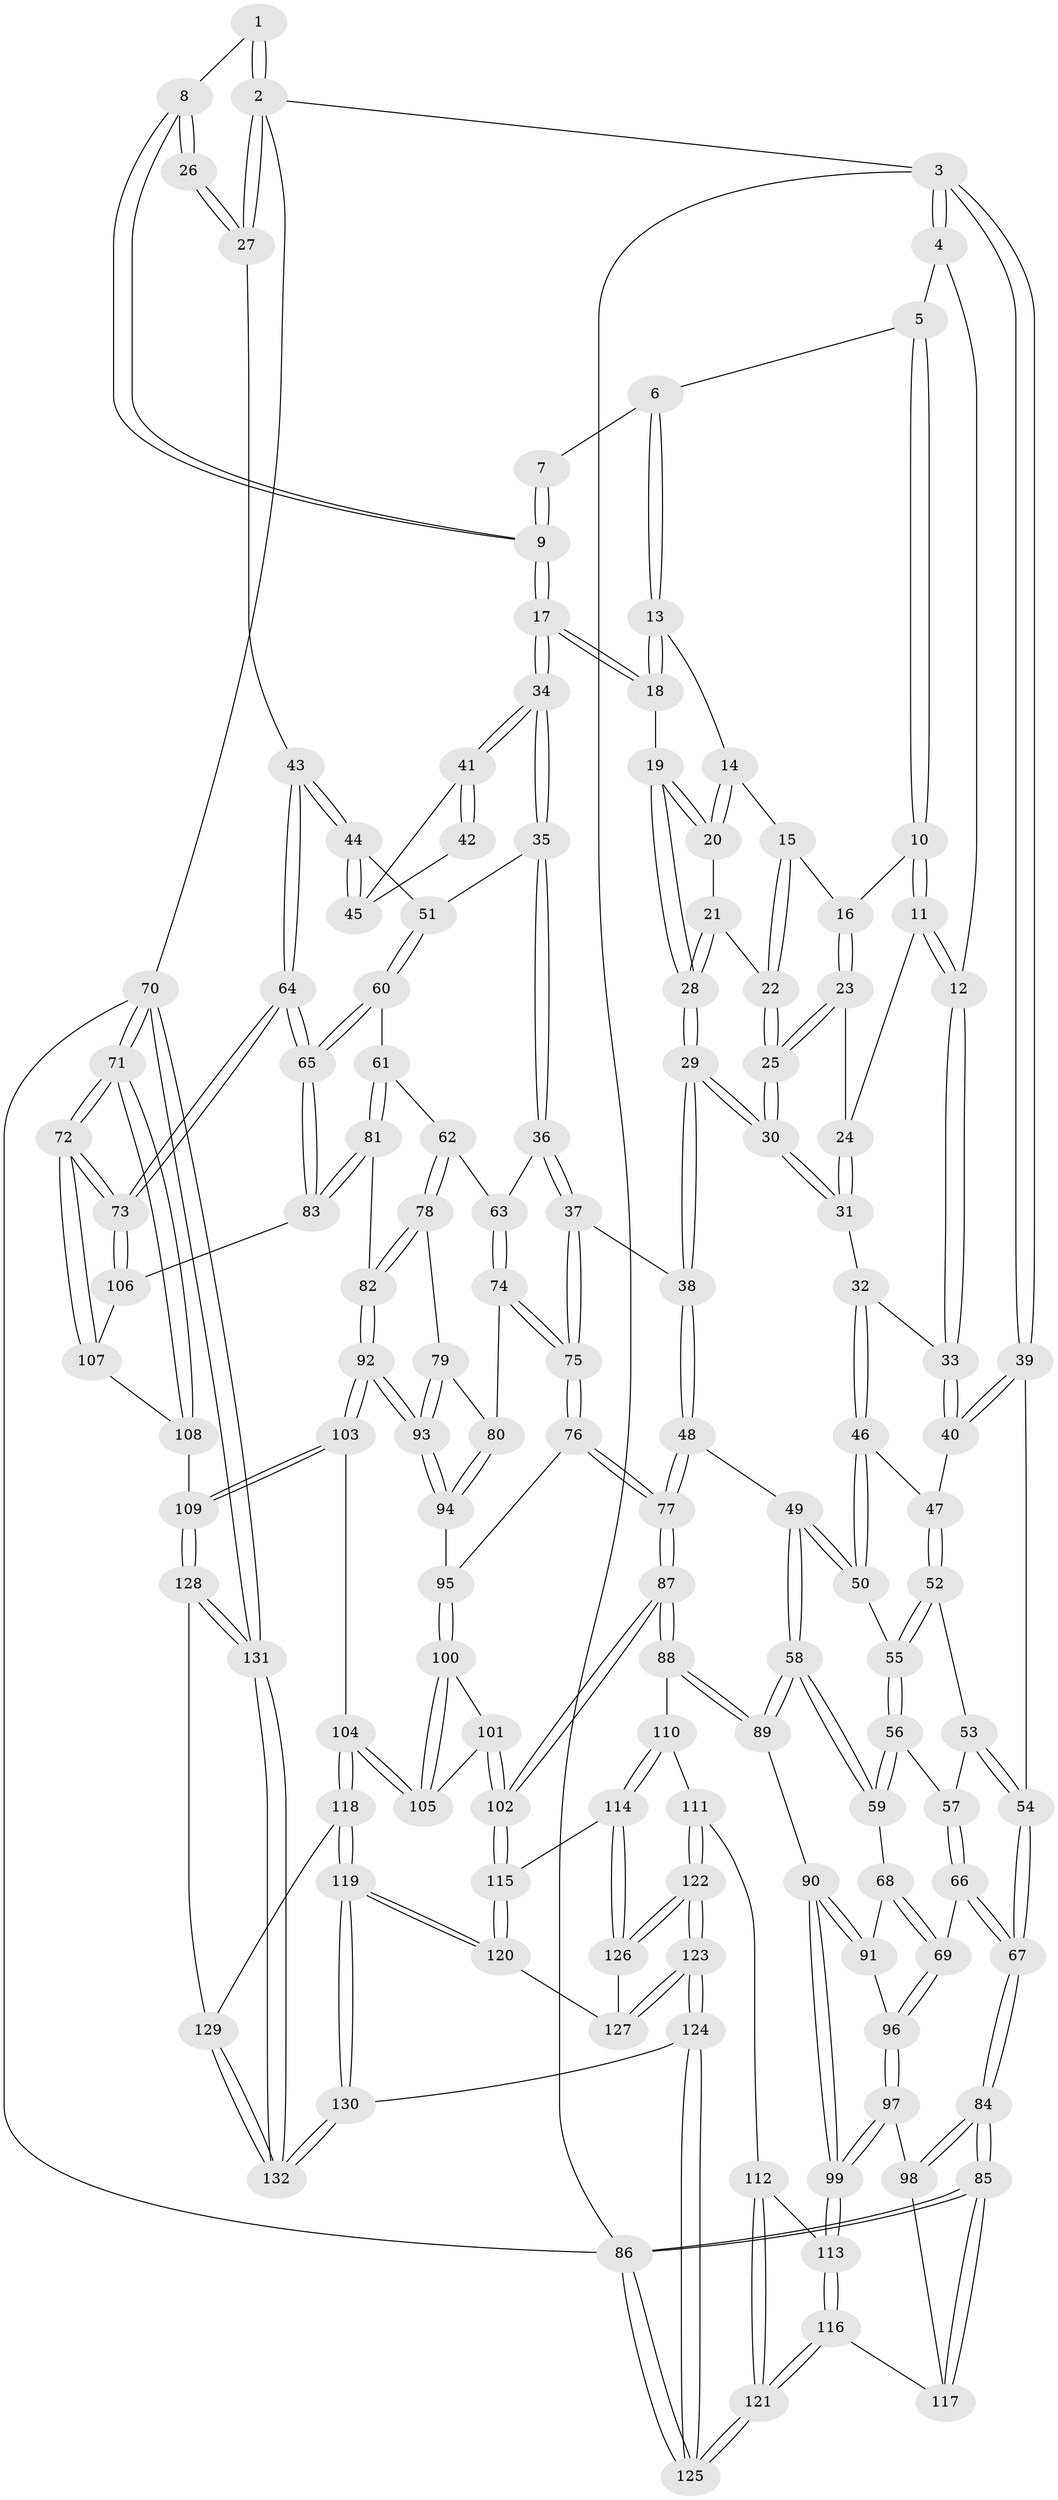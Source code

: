 // Generated by graph-tools (version 1.1) at 2025/27/03/15/25 16:27:56]
// undirected, 132 vertices, 327 edges
graph export_dot {
graph [start="1"]
  node [color=gray90,style=filled];
  1 [pos="+0.8120039919297806+0"];
  2 [pos="+1+0"];
  3 [pos="+0+0"];
  4 [pos="+0.17567172025274497+0"];
  5 [pos="+0.2507921211663165+0"];
  6 [pos="+0.41398412729095063+0"];
  7 [pos="+0.7558958381900931+0"];
  8 [pos="+0.8825127172610066+0.08350112002756148"];
  9 [pos="+0.7127178205154711+0.12230452401918793"];
  10 [pos="+0.26035311227638097+0.09712810543448379"];
  11 [pos="+0.23874649876107018+0.13506853191466509"];
  12 [pos="+0.16659813229929002+0.14841802527291664"];
  13 [pos="+0.4326956573285988+0"];
  14 [pos="+0.41700094049415526+0"];
  15 [pos="+0.40959053568187753+0.011982578673390863"];
  16 [pos="+0.33582953671271415+0.11710574590547726"];
  17 [pos="+0.6995109566466003+0.13892555432786485"];
  18 [pos="+0.596647205930768+0.10477960645067606"];
  19 [pos="+0.566571098524387+0.13139742929022036"];
  20 [pos="+0.4819993042898997+0.13856218377160828"];
  21 [pos="+0.4621172886753973+0.1591985030820595"];
  22 [pos="+0.42443234165821325+0.15475545627835652"];
  23 [pos="+0.33241692910318804+0.13877013844649072"];
  24 [pos="+0.27362568651879154+0.16447294022069225"];
  25 [pos="+0.3836618019984837+0.22658126465504155"];
  26 [pos="+0.9551689916057001+0.11628095335034344"];
  27 [pos="+1+0.08587744200987969"];
  28 [pos="+0.5123026277524456+0.20219624403760908"];
  29 [pos="+0.4729616707462584+0.37608785922724114"];
  30 [pos="+0.3820547491352516+0.2557524350508133"];
  31 [pos="+0.28049350572554826+0.24302002245116303"];
  32 [pos="+0.21726148509345955+0.271020538847631"];
  33 [pos="+0.13346443481939327+0.18932105402111285"];
  34 [pos="+0.717592779538367+0.2639700408351495"];
  35 [pos="+0.7084327736792664+0.30991842654223145"];
  36 [pos="+0.5011808807072708+0.4226690504921794"];
  37 [pos="+0.5000250806547939+0.42305418648675097"];
  38 [pos="+0.49053807266339394+0.423033522681049"];
  39 [pos="+0+0.10433641388487729"];
  40 [pos="+0+0.20347854377195201"];
  41 [pos="+0.7638546194472234+0.25063633882635517"];
  42 [pos="+0.9397300803525787+0.13839093804849226"];
  43 [pos="+1+0.261792923842242"];
  44 [pos="+0.9656726451608677+0.34527976280506145"];
  45 [pos="+0.9000191802213168+0.23840885586822588"];
  46 [pos="+0.2105794550851809+0.33194335899873756"];
  47 [pos="+0.07860721588066505+0.3428907409155233"];
  48 [pos="+0.41189333562981423+0.48873924931646034"];
  49 [pos="+0.3831365594994474+0.49356463257839495"];
  50 [pos="+0.2558362019234576+0.43366754579754946"];
  51 [pos="+0.8502409979920754+0.4211439161176446"];
  52 [pos="+0.07969649249848398+0.3644671633905969"];
  53 [pos="+0.021006505117858905+0.4517929961669886"];
  54 [pos="+0+0.40852054737458315"];
  55 [pos="+0.1552874131893028+0.46377501000901683"];
  56 [pos="+0.11933532416206398+0.4975108894666527"];
  57 [pos="+0.08576419845605097+0.5100793335536009"];
  58 [pos="+0.3005594235520958+0.5864302067190138"];
  59 [pos="+0.20360548149097732+0.6189901946566212"];
  60 [pos="+0.8611113855388841+0.5248317154218298"];
  61 [pos="+0.8567710702614264+0.5301463568496514"];
  62 [pos="+0.8351316789754814+0.5378501725475033"];
  63 [pos="+0.7674459418785646+0.5532102515231884"];
  64 [pos="+1+0.6350926768478428"];
  65 [pos="+1+0.6343414888712792"];
  66 [pos="+0.028583583532324437+0.6311975087684218"];
  67 [pos="+0+0.7170556532260288"];
  68 [pos="+0.1895782471539684+0.6314309324048978"];
  69 [pos="+0.1203914612779739+0.6639141454444802"];
  70 [pos="+1+1"];
  71 [pos="+1+1"];
  72 [pos="+1+1"];
  73 [pos="+1+0.961137380374424"];
  74 [pos="+0.6617351206291728+0.6387100127221431"];
  75 [pos="+0.6538869296997496+0.6390201645801469"];
  76 [pos="+0.6091970244542909+0.7012893869080643"];
  77 [pos="+0.4896641808400547+0.7629468754314348"];
  78 [pos="+0.7469108391330966+0.6708787957710508"];
  79 [pos="+0.7077913571010066+0.6649150915322862"];
  80 [pos="+0.6670014366043235+0.6426865646695498"];
  81 [pos="+0.8516965632271345+0.7093421195985261"];
  82 [pos="+0.8171477263667989+0.7267991504846847"];
  83 [pos="+0.9018785769188918+0.7386153780810948"];
  84 [pos="+0+0.7355370495338339"];
  85 [pos="+0+0.8429275573242204"];
  86 [pos="+0+1"];
  87 [pos="+0.47848450472284376+0.8006580421278512"];
  88 [pos="+0.2985905761056941+0.7679014055187943"];
  89 [pos="+0.296706620597138+0.7670407309344479"];
  90 [pos="+0.28022545928785675+0.7712828842435434"];
  91 [pos="+0.22153994769455884+0.7083246243066759"];
  92 [pos="+0.773779820610365+0.7739965600715283"];
  93 [pos="+0.7439502724627496+0.7601204574366611"];
  94 [pos="+0.7124198265739944+0.7553695803929208"];
  95 [pos="+0.6742972503758976+0.7607891160076812"];
  96 [pos="+0.1406587341967645+0.7353975525528137"];
  97 [pos="+0.14708448249616102+0.779277339783883"];
  98 [pos="+0.137216031994751+0.788741072183919"];
  99 [pos="+0.238998239921142+0.7946615987512599"];
  100 [pos="+0.6736291766324901+0.7629491025912417"];
  101 [pos="+0.6076499219625819+0.8264524215585171"];
  102 [pos="+0.4795595283048231+0.804664193339903"];
  103 [pos="+0.7684767454502749+0.8775903475231794"];
  104 [pos="+0.7109092493798691+0.8852392524889203"];
  105 [pos="+0.6860047113025919+0.8636723034579191"];
  106 [pos="+0.9098685113405033+0.7875693861617378"];
  107 [pos="+0.9045277850665151+0.8049565759116689"];
  108 [pos="+0.8632891061546543+0.8881428591944996"];
  109 [pos="+0.7852424497644529+0.8898880866944444"];
  110 [pos="+0.300076658639682+0.7884175978398599"];
  111 [pos="+0.295894781513164+0.908039121394108"];
  112 [pos="+0.2475515149785061+0.8916452518405216"];
  113 [pos="+0.2309971797075999+0.8630477805716671"];
  114 [pos="+0.33694691522487796+0.9165969727881917"];
  115 [pos="+0.4785547846226158+0.8162986509474377"];
  116 [pos="+0.10757668799965399+0.9139240008756387"];
  117 [pos="+0.1027209043027971+0.908693178365438"];
  118 [pos="+0.6668246290949207+0.9334772206522461"];
  119 [pos="+0.5656620727728879+1"];
  120 [pos="+0.48969107311958715+0.8592268319238721"];
  121 [pos="+0.16492311016532105+1"];
  122 [pos="+0.32275029003804173+0.9288690858959082"];
  123 [pos="+0.2980808943970964+1"];
  124 [pos="+0.2666783956091289+1"];
  125 [pos="+0.22215883854254687+1"];
  126 [pos="+0.33299815497053864+0.9203199783701447"];
  127 [pos="+0.41179555140620955+0.9588158569413902"];
  128 [pos="+0.7856669989191705+0.9168586648932965"];
  129 [pos="+0.7673341532443847+1"];
  130 [pos="+0.5517550657895397+1"];
  131 [pos="+1+1"];
  132 [pos="+0.7688140213555774+1"];
  1 -- 2;
  1 -- 2;
  1 -- 8;
  2 -- 3;
  2 -- 27;
  2 -- 27;
  2 -- 70;
  3 -- 4;
  3 -- 4;
  3 -- 39;
  3 -- 39;
  3 -- 86;
  4 -- 5;
  4 -- 12;
  5 -- 6;
  5 -- 10;
  5 -- 10;
  6 -- 7;
  6 -- 13;
  6 -- 13;
  7 -- 9;
  7 -- 9;
  8 -- 9;
  8 -- 9;
  8 -- 26;
  8 -- 26;
  9 -- 17;
  9 -- 17;
  10 -- 11;
  10 -- 11;
  10 -- 16;
  11 -- 12;
  11 -- 12;
  11 -- 24;
  12 -- 33;
  12 -- 33;
  13 -- 14;
  13 -- 18;
  13 -- 18;
  14 -- 15;
  14 -- 20;
  14 -- 20;
  15 -- 16;
  15 -- 22;
  15 -- 22;
  16 -- 23;
  16 -- 23;
  17 -- 18;
  17 -- 18;
  17 -- 34;
  17 -- 34;
  18 -- 19;
  19 -- 20;
  19 -- 20;
  19 -- 28;
  19 -- 28;
  20 -- 21;
  21 -- 22;
  21 -- 28;
  21 -- 28;
  22 -- 25;
  22 -- 25;
  23 -- 24;
  23 -- 25;
  23 -- 25;
  24 -- 31;
  24 -- 31;
  25 -- 30;
  25 -- 30;
  26 -- 27;
  26 -- 27;
  27 -- 43;
  28 -- 29;
  28 -- 29;
  29 -- 30;
  29 -- 30;
  29 -- 38;
  29 -- 38;
  30 -- 31;
  30 -- 31;
  31 -- 32;
  32 -- 33;
  32 -- 46;
  32 -- 46;
  33 -- 40;
  33 -- 40;
  34 -- 35;
  34 -- 35;
  34 -- 41;
  34 -- 41;
  35 -- 36;
  35 -- 36;
  35 -- 51;
  36 -- 37;
  36 -- 37;
  36 -- 63;
  37 -- 38;
  37 -- 75;
  37 -- 75;
  38 -- 48;
  38 -- 48;
  39 -- 40;
  39 -- 40;
  39 -- 54;
  40 -- 47;
  41 -- 42;
  41 -- 42;
  41 -- 45;
  42 -- 45;
  43 -- 44;
  43 -- 44;
  43 -- 64;
  43 -- 64;
  44 -- 45;
  44 -- 45;
  44 -- 51;
  46 -- 47;
  46 -- 50;
  46 -- 50;
  47 -- 52;
  47 -- 52;
  48 -- 49;
  48 -- 77;
  48 -- 77;
  49 -- 50;
  49 -- 50;
  49 -- 58;
  49 -- 58;
  50 -- 55;
  51 -- 60;
  51 -- 60;
  52 -- 53;
  52 -- 55;
  52 -- 55;
  53 -- 54;
  53 -- 54;
  53 -- 57;
  54 -- 67;
  54 -- 67;
  55 -- 56;
  55 -- 56;
  56 -- 57;
  56 -- 59;
  56 -- 59;
  57 -- 66;
  57 -- 66;
  58 -- 59;
  58 -- 59;
  58 -- 89;
  58 -- 89;
  59 -- 68;
  60 -- 61;
  60 -- 65;
  60 -- 65;
  61 -- 62;
  61 -- 81;
  61 -- 81;
  62 -- 63;
  62 -- 78;
  62 -- 78;
  63 -- 74;
  63 -- 74;
  64 -- 65;
  64 -- 65;
  64 -- 73;
  64 -- 73;
  65 -- 83;
  65 -- 83;
  66 -- 67;
  66 -- 67;
  66 -- 69;
  67 -- 84;
  67 -- 84;
  68 -- 69;
  68 -- 69;
  68 -- 91;
  69 -- 96;
  69 -- 96;
  70 -- 71;
  70 -- 71;
  70 -- 131;
  70 -- 131;
  70 -- 86;
  71 -- 72;
  71 -- 72;
  71 -- 108;
  71 -- 108;
  72 -- 73;
  72 -- 73;
  72 -- 107;
  72 -- 107;
  73 -- 106;
  73 -- 106;
  74 -- 75;
  74 -- 75;
  74 -- 80;
  75 -- 76;
  75 -- 76;
  76 -- 77;
  76 -- 77;
  76 -- 95;
  77 -- 87;
  77 -- 87;
  78 -- 79;
  78 -- 82;
  78 -- 82;
  79 -- 80;
  79 -- 93;
  79 -- 93;
  80 -- 94;
  80 -- 94;
  81 -- 82;
  81 -- 83;
  81 -- 83;
  82 -- 92;
  82 -- 92;
  83 -- 106;
  84 -- 85;
  84 -- 85;
  84 -- 98;
  84 -- 98;
  85 -- 86;
  85 -- 86;
  85 -- 117;
  85 -- 117;
  86 -- 125;
  86 -- 125;
  87 -- 88;
  87 -- 88;
  87 -- 102;
  87 -- 102;
  88 -- 89;
  88 -- 89;
  88 -- 110;
  89 -- 90;
  90 -- 91;
  90 -- 91;
  90 -- 99;
  90 -- 99;
  91 -- 96;
  92 -- 93;
  92 -- 93;
  92 -- 103;
  92 -- 103;
  93 -- 94;
  93 -- 94;
  94 -- 95;
  95 -- 100;
  95 -- 100;
  96 -- 97;
  96 -- 97;
  97 -- 98;
  97 -- 99;
  97 -- 99;
  98 -- 117;
  99 -- 113;
  99 -- 113;
  100 -- 101;
  100 -- 105;
  100 -- 105;
  101 -- 102;
  101 -- 102;
  101 -- 105;
  102 -- 115;
  102 -- 115;
  103 -- 104;
  103 -- 109;
  103 -- 109;
  104 -- 105;
  104 -- 105;
  104 -- 118;
  104 -- 118;
  106 -- 107;
  107 -- 108;
  108 -- 109;
  109 -- 128;
  109 -- 128;
  110 -- 111;
  110 -- 114;
  110 -- 114;
  111 -- 112;
  111 -- 122;
  111 -- 122;
  112 -- 113;
  112 -- 121;
  112 -- 121;
  113 -- 116;
  113 -- 116;
  114 -- 115;
  114 -- 126;
  114 -- 126;
  115 -- 120;
  115 -- 120;
  116 -- 117;
  116 -- 121;
  116 -- 121;
  118 -- 119;
  118 -- 119;
  118 -- 129;
  119 -- 120;
  119 -- 120;
  119 -- 130;
  119 -- 130;
  120 -- 127;
  121 -- 125;
  121 -- 125;
  122 -- 123;
  122 -- 123;
  122 -- 126;
  122 -- 126;
  123 -- 124;
  123 -- 124;
  123 -- 127;
  123 -- 127;
  124 -- 125;
  124 -- 125;
  124 -- 130;
  126 -- 127;
  128 -- 129;
  128 -- 131;
  128 -- 131;
  129 -- 132;
  129 -- 132;
  130 -- 132;
  130 -- 132;
  131 -- 132;
  131 -- 132;
}
